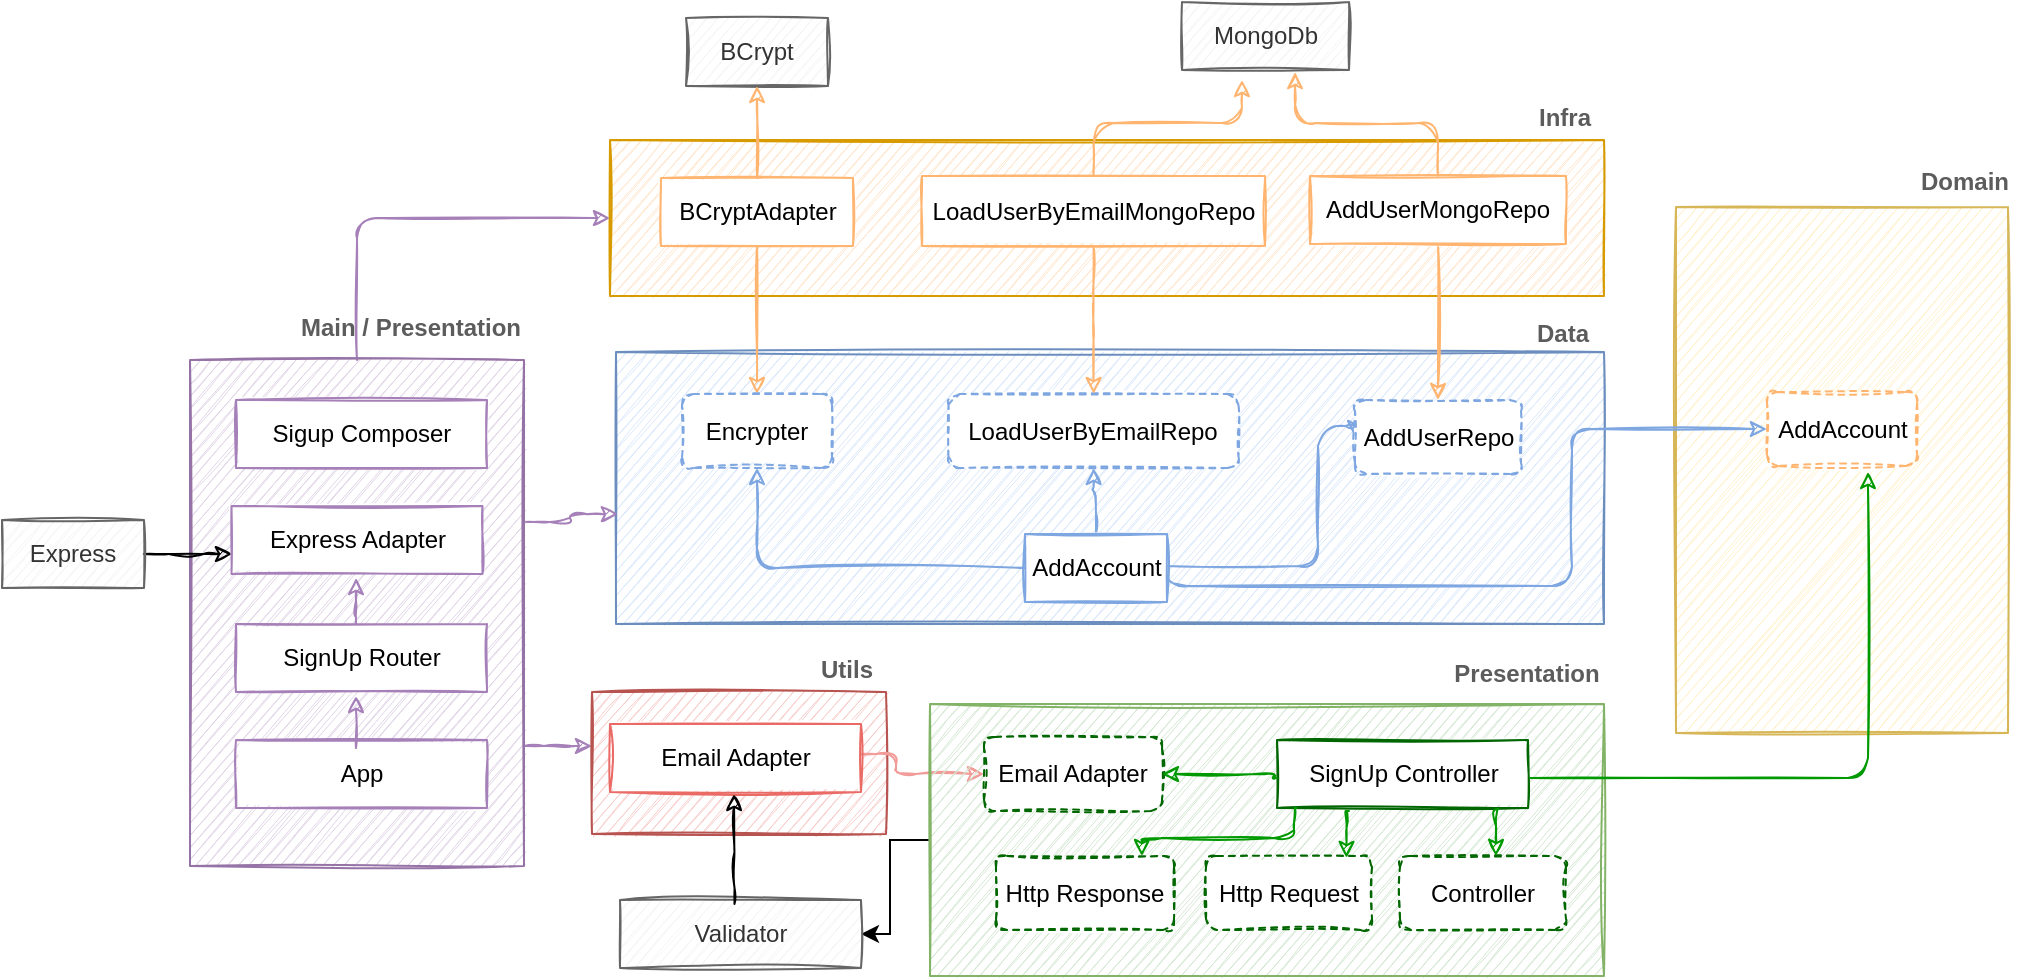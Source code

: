 <mxfile version="14.9.5" type="github">
  <diagram id="7C1zHKz_L_XaID7tGxn1" name="Page-1">
    <mxGraphModel dx="1613" dy="1683" grid="0" gridSize="10" guides="1" tooltips="1" connect="1" arrows="1" fold="1" page="1" pageScale="1" pageWidth="827" pageHeight="1169" math="0" shadow="0">
      <root>
        <mxCell id="0" />
        <mxCell id="1" parent="0" />
        <mxCell id="nDdKCuJg6omg3RGkGIXK-6" value="" style="rounded=0;whiteSpace=wrap;html=1;sketch=1;strokeColor=#6c8ebf;fillColor=#dae8fc;" parent="1" vertex="1">
          <mxGeometry x="148" y="61" width="494" height="136" as="geometry" />
        </mxCell>
        <mxCell id="nDdKCuJg6omg3RGkGIXK-39" value="" style="rounded=0;whiteSpace=wrap;html=1;sketch=1;strokeColor=#d79b00;fillColor=#ffe6cc;" parent="1" vertex="1">
          <mxGeometry x="145" y="-45" width="497" height="78" as="geometry" />
        </mxCell>
        <mxCell id="nDdKCuJg6omg3RGkGIXK-82" style="edgeStyle=orthogonalEdgeStyle;rounded=1;sketch=1;orthogonalLoop=1;jettySize=auto;html=1;fontColor=#5C5C5C;fillColor=#21C0A5;strokeColor=#A680B8;" parent="1" source="nDdKCuJg6omg3RGkGIXK-52" target="nDdKCuJg6omg3RGkGIXK-9" edge="1">
          <mxGeometry relative="1" as="geometry">
            <Array as="points">
              <mxPoint x="122" y="258" />
              <mxPoint x="122" y="258" />
            </Array>
          </mxGeometry>
        </mxCell>
        <mxCell id="nDdKCuJg6omg3RGkGIXK-83" style="edgeStyle=orthogonalEdgeStyle;rounded=1;sketch=1;orthogonalLoop=1;jettySize=auto;html=1;entryX=0;entryY=0.5;entryDx=0;entryDy=0;fontColor=#5C5C5C;fillColor=#21C0A5;exitX=0.5;exitY=0;exitDx=0;exitDy=0;strokeColor=#A680B8;" parent="1" source="nDdKCuJg6omg3RGkGIXK-52" target="nDdKCuJg6omg3RGkGIXK-39" edge="1">
          <mxGeometry relative="1" as="geometry" />
        </mxCell>
        <mxCell id="nDdKCuJg6omg3RGkGIXK-91" style="edgeStyle=orthogonalEdgeStyle;rounded=1;sketch=1;orthogonalLoop=1;jettySize=auto;html=1;entryX=0.002;entryY=0.596;entryDx=0;entryDy=0;entryPerimeter=0;fontColor=#5C5C5C;fillColor=#21C0A5;exitX=1;exitY=0.32;exitDx=0;exitDy=0;exitPerimeter=0;strokeColor=#A680B8;" parent="1" source="nDdKCuJg6omg3RGkGIXK-52" target="nDdKCuJg6omg3RGkGIXK-6" edge="1">
          <mxGeometry relative="1" as="geometry" />
        </mxCell>
        <mxCell id="nDdKCuJg6omg3RGkGIXK-52" value="" style="rounded=0;whiteSpace=wrap;html=1;sketch=1;strokeColor=#9673a6;fillColor=#e1d5e7;" parent="1" vertex="1">
          <mxGeometry x="-65" y="65" width="167" height="253" as="geometry" />
        </mxCell>
        <mxCell id="nDdKCuJg6omg3RGkGIXK-7" value="&lt;b&gt;Data&lt;/b&gt;" style="text;html=1;align=center;verticalAlign=middle;resizable=0;points=[];autosize=1;strokeColor=none;fontColor=#5C5C5C;" parent="1" vertex="1">
          <mxGeometry x="603" y="43" width="36" height="18" as="geometry" />
        </mxCell>
        <mxCell id="nDdKCuJg6omg3RGkGIXK-8" value="" style="rounded=0;whiteSpace=wrap;html=1;sketch=1;strokeColor=#d6b656;fillColor=#fff2cc;" parent="1" vertex="1">
          <mxGeometry x="678" y="-11.5" width="166" height="263" as="geometry" />
        </mxCell>
        <mxCell id="nDdKCuJg6omg3RGkGIXK-9" value="" style="rounded=0;whiteSpace=wrap;html=1;sketch=1;strokeColor=#b85450;fillColor=#f8cecc;" parent="1" vertex="1">
          <mxGeometry x="136" y="231" width="147" height="71" as="geometry" />
        </mxCell>
        <mxCell id="nDdKCuJg6omg3RGkGIXK-10" value="&lt;b&gt;Domain&lt;/b&gt;" style="text;html=1;align=center;verticalAlign=middle;resizable=0;points=[];autosize=1;strokeColor=none;fontColor=#5C5C5C;" parent="1" vertex="1">
          <mxGeometry x="795" y="-33" width="54" height="18" as="geometry" />
        </mxCell>
        <mxCell id="nDdKCuJg6omg3RGkGIXK-11" value="&lt;b&gt;Utils&lt;/b&gt;" style="text;html=1;align=center;verticalAlign=middle;resizable=0;points=[];autosize=1;strokeColor=none;fontColor=#5C5C5C;" parent="1" vertex="1">
          <mxGeometry x="245" y="211" width="36" height="18" as="geometry" />
        </mxCell>
        <mxCell id="nDdKCuJg6omg3RGkGIXK-18" style="edgeStyle=orthogonalEdgeStyle;rounded=1;sketch=1;orthogonalLoop=1;jettySize=auto;html=1;exitX=0.5;exitY=1;exitDx=0;exitDy=0;entryX=0.5;entryY=0;entryDx=0;entryDy=0;fontColor=#5C5C5C;strokeColor=#006658;fillColor=#21C0A5;" parent="1" edge="1">
          <mxGeometry relative="1" as="geometry">
            <mxPoint x="447" y="484" as="targetPoint" />
          </mxGeometry>
        </mxCell>
        <mxCell id="nDdKCuJg6omg3RGkGIXK-22" style="edgeStyle=orthogonalEdgeStyle;rounded=1;sketch=1;orthogonalLoop=1;jettySize=auto;html=1;exitX=0.811;exitY=1.074;exitDx=0;exitDy=0;entryX=0.5;entryY=0;entryDx=0;entryDy=0;fontColor=#5C5C5C;strokeColor=#006658;fillColor=#21C0A5;exitPerimeter=0;" parent="1" edge="1">
          <mxGeometry relative="1" as="geometry">
            <Array as="points">
              <mxPoint x="565" y="274" />
              <mxPoint x="579" y="274" />
            </Array>
            <mxPoint x="565.015" y="279.016" as="sourcePoint" />
          </mxGeometry>
        </mxCell>
        <mxCell id="nDdKCuJg6omg3RGkGIXK-32" style="edgeStyle=orthogonalEdgeStyle;rounded=1;sketch=1;orthogonalLoop=1;jettySize=auto;html=1;exitX=0;exitY=0.5;exitDx=0;exitDy=0;entryX=1;entryY=0.5;entryDx=0;entryDy=0;fontColor=#5C5C5C;strokeColor=#006658;fillColor=#21C0A5;" parent="1" edge="1">
          <mxGeometry relative="1" as="geometry">
            <mxPoint x="418.25" y="262" as="targetPoint" />
          </mxGeometry>
        </mxCell>
        <mxCell id="nDdKCuJg6omg3RGkGIXK-77" style="edgeStyle=orthogonalEdgeStyle;rounded=1;sketch=1;orthogonalLoop=1;jettySize=auto;html=1;entryX=0.75;entryY=0;entryDx=0;entryDy=0;fontColor=#5C5C5C;strokeColor=#577845;fillColor=#21C0A5;" parent="1" edge="1">
          <mxGeometry relative="1" as="geometry">
            <mxPoint x="529.3" y="276.5" as="sourcePoint" />
          </mxGeometry>
        </mxCell>
        <mxCell id="nDdKCuJg6omg3RGkGIXK-78" style="edgeStyle=orthogonalEdgeStyle;rounded=1;sketch=1;orthogonalLoop=1;jettySize=auto;html=1;entryX=0.5;entryY=0;entryDx=0;entryDy=0;fontColor=#5C5C5C;strokeColor=#577845;fillColor=#21C0A5;exitX=0.25;exitY=1;exitDx=0;exitDy=0;" parent="1" edge="1">
          <mxGeometry relative="1" as="geometry">
            <Array as="points">
              <mxPoint x="501" y="295" />
              <mxPoint x="378" y="295" />
            </Array>
            <mxPoint x="500.5" y="276.5" as="sourcePoint" />
          </mxGeometry>
        </mxCell>
        <mxCell id="nDdKCuJg6omg3RGkGIXK-23" value="AddAccount" style="rounded=1;whiteSpace=wrap;html=1;sketch=1;dashed=1;shadow=0;strokeColor=#FFB570;" parent="1" vertex="1">
          <mxGeometry x="723.5" y="81" width="75" height="37" as="geometry" />
        </mxCell>
        <mxCell id="nDdKCuJg6omg3RGkGIXK-24" value="MongoDb" style="rounded=0;whiteSpace=wrap;html=1;sketch=1;fillColor=#f5f5f5;strokeColor=#666666;fontColor=#333333;" parent="1" vertex="1">
          <mxGeometry x="431" y="-114" width="83.5" height="34" as="geometry" />
        </mxCell>
        <mxCell id="nDdKCuJg6omg3RGkGIXK-26" value="BCrypt" style="rounded=0;whiteSpace=wrap;html=1;sketch=1;fillColor=#f5f5f5;strokeColor=#666666;fontColor=#333333;" parent="1" vertex="1">
          <mxGeometry x="183" y="-106" width="71" height="34" as="geometry" />
        </mxCell>
        <mxCell id="nDdKCuJg6omg3RGkGIXK-33" style="edgeStyle=orthogonalEdgeStyle;rounded=1;sketch=1;orthogonalLoop=1;jettySize=auto;html=1;exitX=1;exitY=0.5;exitDx=0;exitDy=0;fontColor=#5C5C5C;fillColor=#21C0A5;strokeColor=#F19C99;entryX=0;entryY=0.5;entryDx=0;entryDy=0;" parent="1" edge="1" target="lAJpir4XiLAiajnAOQv4-17">
          <mxGeometry relative="1" as="geometry">
            <mxPoint x="268" y="262" as="sourcePoint" />
            <mxPoint x="298" y="262" as="targetPoint" />
            <Array as="points">
              <mxPoint x="288" y="262" />
              <mxPoint x="288" y="272" />
            </Array>
          </mxGeometry>
        </mxCell>
        <mxCell id="nDdKCuJg6omg3RGkGIXK-59" style="edgeStyle=orthogonalEdgeStyle;rounded=1;sketch=1;orthogonalLoop=1;jettySize=auto;html=1;entryX=0;entryY=0.5;entryDx=0;entryDy=0;fontColor=#5C5C5C;fillColor=#21C0A5;exitX=1;exitY=0.5;exitDx=0;exitDy=0;strokeColor=#7EA6E0;" parent="1" source="nDdKCuJg6omg3RGkGIXK-37" target="nDdKCuJg6omg3RGkGIXK-23" edge="1">
          <mxGeometry relative="1" as="geometry">
            <Array as="points">
              <mxPoint x="626" y="178" />
              <mxPoint x="626" y="100" />
            </Array>
          </mxGeometry>
        </mxCell>
        <mxCell id="nDdKCuJg6omg3RGkGIXK-60" style="edgeStyle=orthogonalEdgeStyle;rounded=1;sketch=1;orthogonalLoop=1;jettySize=auto;html=1;entryX=0;entryY=0.5;entryDx=0;entryDy=0;fontColor=#5C5C5C;fillColor=#21C0A5;strokeColor=#7EA6E0;" parent="1" source="nDdKCuJg6omg3RGkGIXK-37" target="nDdKCuJg6omg3RGkGIXK-48" edge="1">
          <mxGeometry relative="1" as="geometry">
            <Array as="points">
              <mxPoint x="499" y="168" />
              <mxPoint x="499" y="98" />
            </Array>
          </mxGeometry>
        </mxCell>
        <mxCell id="nDdKCuJg6omg3RGkGIXK-94" style="edgeStyle=orthogonalEdgeStyle;rounded=1;sketch=1;orthogonalLoop=1;jettySize=auto;html=1;entryX=0.5;entryY=1;entryDx=0;entryDy=0;fontColor=#5C5C5C;fillColor=#21C0A5;strokeColor=#7EA6E0;" parent="1" source="nDdKCuJg6omg3RGkGIXK-37" target="nDdKCuJg6omg3RGkGIXK-84" edge="1">
          <mxGeometry relative="1" as="geometry" />
        </mxCell>
        <mxCell id="nDdKCuJg6omg3RGkGIXK-95" style="edgeStyle=orthogonalEdgeStyle;rounded=1;sketch=1;orthogonalLoop=1;jettySize=auto;html=1;fontColor=#5C5C5C;fillColor=#21C0A5;strokeColor=#7EA6E0;" parent="1" source="nDdKCuJg6omg3RGkGIXK-37" target="nDdKCuJg6omg3RGkGIXK-41" edge="1">
          <mxGeometry relative="1" as="geometry" />
        </mxCell>
        <mxCell id="nDdKCuJg6omg3RGkGIXK-37" value="AddAccount" style="rounded=0;whiteSpace=wrap;html=1;sketch=1;strokeColor=#7EA6E0;" parent="1" vertex="1">
          <mxGeometry x="352.5" y="152" width="71" height="34" as="geometry" />
        </mxCell>
        <mxCell id="nDdKCuJg6omg3RGkGIXK-44" style="edgeStyle=orthogonalEdgeStyle;rounded=1;sketch=1;orthogonalLoop=1;jettySize=auto;html=1;fontColor=#5C5C5C;fillColor=#21C0A5;strokeColor=#FFB570;" parent="1" source="nDdKCuJg6omg3RGkGIXK-40" target="nDdKCuJg6omg3RGkGIXK-41" edge="1">
          <mxGeometry relative="1" as="geometry" />
        </mxCell>
        <mxCell id="nDdKCuJg6omg3RGkGIXK-45" style="edgeStyle=orthogonalEdgeStyle;rounded=1;sketch=1;orthogonalLoop=1;jettySize=auto;html=1;fontColor=#5C5C5C;fillColor=#21C0A5;strokeColor=#FFB570;" parent="1" source="nDdKCuJg6omg3RGkGIXK-40" target="nDdKCuJg6omg3RGkGIXK-26" edge="1">
          <mxGeometry relative="1" as="geometry" />
        </mxCell>
        <mxCell id="nDdKCuJg6omg3RGkGIXK-40" value="BCryptAdapter" style="rounded=0;whiteSpace=wrap;html=1;sketch=1;strokeColor=#FFB570;" parent="1" vertex="1">
          <mxGeometry x="170.5" y="-26" width="96" height="34" as="geometry" />
        </mxCell>
        <mxCell id="nDdKCuJg6omg3RGkGIXK-41" value="Encrypter" style="rounded=1;whiteSpace=wrap;html=1;sketch=1;dashed=1;shadow=0;strokeColor=#7EA6E0;" parent="1" vertex="1">
          <mxGeometry x="181" y="82" width="75" height="37" as="geometry" />
        </mxCell>
        <mxCell id="nDdKCuJg6omg3RGkGIXK-46" value="&lt;b&gt;Infra&lt;/b&gt;" style="text;html=1;align=center;verticalAlign=middle;resizable=0;points=[];autosize=1;strokeColor=none;fontColor=#5C5C5C;" parent="1" vertex="1">
          <mxGeometry x="604" y="-65" width="36" height="18" as="geometry" />
        </mxCell>
        <mxCell id="nDdKCuJg6omg3RGkGIXK-51" style="edgeStyle=orthogonalEdgeStyle;rounded=1;sketch=1;orthogonalLoop=1;jettySize=auto;html=1;fontColor=#5C5C5C;fillColor=#21C0A5;entryX=0.677;entryY=1.029;entryDx=0;entryDy=0;entryPerimeter=0;strokeColor=#FFB570;" parent="1" source="nDdKCuJg6omg3RGkGIXK-47" target="nDdKCuJg6omg3RGkGIXK-24" edge="1">
          <mxGeometry relative="1" as="geometry" />
        </mxCell>
        <mxCell id="nDdKCuJg6omg3RGkGIXK-56" style="edgeStyle=orthogonalEdgeStyle;rounded=1;sketch=1;orthogonalLoop=1;jettySize=auto;html=1;fontColor=#5C5C5C;fillColor=#21C0A5;strokeColor=#FFB570;" parent="1" source="nDdKCuJg6omg3RGkGIXK-47" target="nDdKCuJg6omg3RGkGIXK-48" edge="1">
          <mxGeometry relative="1" as="geometry" />
        </mxCell>
        <mxCell id="nDdKCuJg6omg3RGkGIXK-47" value="AddUserMongoRepo" style="rounded=0;whiteSpace=wrap;html=1;sketch=1;strokeColor=#FFB570;" parent="1" vertex="1">
          <mxGeometry x="495" y="-27" width="128" height="34" as="geometry" />
        </mxCell>
        <mxCell id="nDdKCuJg6omg3RGkGIXK-48" value="AddUserRepo" style="rounded=1;whiteSpace=wrap;html=1;sketch=1;dashed=1;shadow=0;strokeColor=#7EA6E0;" parent="1" vertex="1">
          <mxGeometry x="517.5" y="85" width="83" height="37" as="geometry" />
        </mxCell>
        <mxCell id="nDdKCuJg6omg3RGkGIXK-53" value="&lt;b&gt;Main / Presentation&lt;/b&gt;" style="text;html=1;align=center;verticalAlign=middle;resizable=0;points=[];autosize=1;strokeColor=none;fontColor=#5C5C5C;" parent="1" vertex="1">
          <mxGeometry x="-15" y="40" width="120" height="18" as="geometry" />
        </mxCell>
        <mxCell id="nDdKCuJg6omg3RGkGIXK-64" style="edgeStyle=orthogonalEdgeStyle;rounded=1;sketch=1;orthogonalLoop=1;jettySize=auto;html=1;entryX=0;entryY=0.5;entryDx=0;entryDy=0;fontColor=#5C5C5C;fillColor=#21C0A5;" parent="1" source="nDdKCuJg6omg3RGkGIXK-62" edge="1">
          <mxGeometry relative="1" as="geometry">
            <mxPoint x="-44" y="162" as="targetPoint" />
          </mxGeometry>
        </mxCell>
        <mxCell id="nDdKCuJg6omg3RGkGIXK-62" value="Express" style="rounded=0;whiteSpace=wrap;html=1;sketch=1;fillColor=#f5f5f5;strokeColor=#666666;fontColor=#333333;" parent="1" vertex="1">
          <mxGeometry x="-159" y="145" width="71" height="34" as="geometry" />
        </mxCell>
        <mxCell id="nDdKCuJg6omg3RGkGIXK-65" value="Sigup Composer" style="rounded=0;whiteSpace=wrap;html=1;sketch=1;strokeColor=#A680B8;" parent="1" vertex="1">
          <mxGeometry x="-42" y="85" width="125.5" height="34" as="geometry" />
        </mxCell>
        <mxCell id="nDdKCuJg6omg3RGkGIXK-69" style="edgeStyle=orthogonalEdgeStyle;rounded=1;sketch=1;orthogonalLoop=1;jettySize=auto;html=1;entryX=0.5;entryY=1;entryDx=0;entryDy=0;fontColor=#5C5C5C;strokeColor=#577845;fillColor=#21C0A5;" parent="1" edge="1">
          <mxGeometry relative="1" as="geometry">
            <mxPoint x="18.8" y="201" as="sourcePoint" />
          </mxGeometry>
        </mxCell>
        <mxCell id="nDdKCuJg6omg3RGkGIXK-71" style="edgeStyle=orthogonalEdgeStyle;rounded=1;sketch=1;orthogonalLoop=1;jettySize=auto;html=1;fontColor=#5C5C5C;strokeColor=#577845;fillColor=#21C0A5;" parent="1" edge="1">
          <mxGeometry relative="1" as="geometry">
            <mxPoint x="18.8" y="240" as="targetPoint" />
          </mxGeometry>
        </mxCell>
        <mxCell id="nDdKCuJg6omg3RGkGIXK-84" value="LoadUserByEmailRepo" style="rounded=1;whiteSpace=wrap;html=1;sketch=1;dashed=1;shadow=0;strokeColor=#7EA6E0;" parent="1" vertex="1">
          <mxGeometry x="314.25" y="82" width="145" height="37" as="geometry" />
        </mxCell>
        <mxCell id="nDdKCuJg6omg3RGkGIXK-87" style="edgeStyle=orthogonalEdgeStyle;rounded=1;sketch=1;orthogonalLoop=1;jettySize=auto;html=1;fontColor=#5C5C5C;fillColor=#21C0A5;strokeColor=#FFB570;" parent="1" source="nDdKCuJg6omg3RGkGIXK-85" target="nDdKCuJg6omg3RGkGIXK-84" edge="1">
          <mxGeometry relative="1" as="geometry" />
        </mxCell>
        <mxCell id="nDdKCuJg6omg3RGkGIXK-88" style="edgeStyle=orthogonalEdgeStyle;rounded=1;sketch=1;orthogonalLoop=1;jettySize=auto;html=1;entryX=0.359;entryY=1.147;entryDx=0;entryDy=0;fontColor=#5C5C5C;fillColor=#21C0A5;exitX=0.5;exitY=0;exitDx=0;exitDy=0;entryPerimeter=0;strokeColor=#FFB570;" parent="1" source="nDdKCuJg6omg3RGkGIXK-85" target="nDdKCuJg6omg3RGkGIXK-24" edge="1">
          <mxGeometry relative="1" as="geometry" />
        </mxCell>
        <mxCell id="nDdKCuJg6omg3RGkGIXK-85" value="LoadUserByEmailMongoRepo" style="rounded=0;whiteSpace=wrap;html=1;sketch=1;strokeColor=#FFB570;" parent="1" vertex="1">
          <mxGeometry x="301" y="-27" width="171.5" height="35" as="geometry" />
        </mxCell>
        <mxCell id="lAJpir4XiLAiajnAOQv4-1" value="Express Adapter" style="rounded=0;whiteSpace=wrap;html=1;sketch=1;strokeColor=#A680B8;" vertex="1" parent="1">
          <mxGeometry x="-44.25" y="138" width="125.5" height="34" as="geometry" />
        </mxCell>
        <mxCell id="lAJpir4XiLAiajnAOQv4-2" value="SignUp Router" style="rounded=0;whiteSpace=wrap;html=1;sketch=1;strokeColor=#A680B8;" vertex="1" parent="1">
          <mxGeometry x="-42" y="197" width="125.5" height="34" as="geometry" />
        </mxCell>
        <mxCell id="lAJpir4XiLAiajnAOQv4-3" value="App" style="rounded=0;whiteSpace=wrap;html=1;sketch=1;strokeColor=#A680B8;" vertex="1" parent="1">
          <mxGeometry x="-42" y="255" width="125.5" height="34" as="geometry" />
        </mxCell>
        <mxCell id="lAJpir4XiLAiajnAOQv4-4" style="edgeStyle=orthogonalEdgeStyle;rounded=1;sketch=1;orthogonalLoop=1;jettySize=auto;html=1;fontColor=#5C5C5C;fillColor=#21C0A5;strokeColor=#A680B8;" edge="1" parent="1">
          <mxGeometry relative="1" as="geometry">
            <Array as="points">
              <mxPoint x="18" y="190" />
              <mxPoint x="18" y="190" />
            </Array>
            <mxPoint x="18" y="197" as="sourcePoint" />
            <mxPoint x="18" y="174" as="targetPoint" />
          </mxGeometry>
        </mxCell>
        <mxCell id="lAJpir4XiLAiajnAOQv4-5" style="edgeStyle=orthogonalEdgeStyle;rounded=1;sketch=1;orthogonalLoop=1;jettySize=auto;html=1;fontColor=#5C5C5C;fillColor=#21C0A5;strokeColor=#A680B8;" edge="1" parent="1">
          <mxGeometry relative="1" as="geometry">
            <Array as="points">
              <mxPoint x="18" y="233" />
            </Array>
            <mxPoint x="18" y="259" as="sourcePoint" />
            <mxPoint x="18" y="233" as="targetPoint" />
          </mxGeometry>
        </mxCell>
        <mxCell id="lAJpir4XiLAiajnAOQv4-18" value="" style="edgeStyle=orthogonalEdgeStyle;rounded=0;orthogonalLoop=1;jettySize=auto;html=1;" edge="1" parent="1" source="lAJpir4XiLAiajnAOQv4-6" target="lAJpir4XiLAiajnAOQv4-9">
          <mxGeometry relative="1" as="geometry" />
        </mxCell>
        <mxCell id="lAJpir4XiLAiajnAOQv4-6" value="" style="rounded=0;whiteSpace=wrap;html=1;sketch=1;strokeColor=#82b366;fillColor=#d5e8d4;" vertex="1" parent="1">
          <mxGeometry x="305" y="237" width="337" height="136" as="geometry" />
        </mxCell>
        <mxCell id="lAJpir4XiLAiajnAOQv4-7" value="&lt;b&gt;Presentation&lt;/b&gt;" style="text;html=1;align=center;verticalAlign=middle;resizable=0;points=[];autosize=1;strokeColor=none;fontColor=#5C5C5C;" vertex="1" parent="1">
          <mxGeometry x="561" y="213" width="83" height="18" as="geometry" />
        </mxCell>
        <mxCell id="lAJpir4XiLAiajnAOQv4-8" value="Email Adapter" style="rounded=0;whiteSpace=wrap;html=1;sketch=1;strokeColor=#EA6B66;" vertex="1" parent="1">
          <mxGeometry x="145" y="247" width="125.5" height="34" as="geometry" />
        </mxCell>
        <mxCell id="lAJpir4XiLAiajnAOQv4-9" value="Validator" style="rounded=0;whiteSpace=wrap;html=1;sketch=1;fillColor=#f5f5f5;strokeColor=#666666;fontColor=#333333;" vertex="1" parent="1">
          <mxGeometry x="150" y="335" width="120.5" height="34" as="geometry" />
        </mxCell>
        <mxCell id="lAJpir4XiLAiajnAOQv4-12" style="edgeStyle=orthogonalEdgeStyle;rounded=1;sketch=1;orthogonalLoop=1;jettySize=auto;html=1;fontColor=#5C5C5C;fillColor=#21C0A5;" edge="1" parent="1">
          <mxGeometry relative="1" as="geometry">
            <mxPoint x="207" y="282" as="targetPoint" />
            <mxPoint x="207.25" y="337" as="sourcePoint" />
            <Array as="points">
              <mxPoint x="207" y="321" />
              <mxPoint x="207" y="321" />
            </Array>
          </mxGeometry>
        </mxCell>
        <mxCell id="lAJpir4XiLAiajnAOQv4-13" value="SignUp Controller" style="rounded=0;whiteSpace=wrap;html=1;sketch=1;strokeColor=#006600;" vertex="1" parent="1">
          <mxGeometry x="478.5" y="255" width="125.5" height="34" as="geometry" />
        </mxCell>
        <mxCell id="lAJpir4XiLAiajnAOQv4-14" value="Http Response" style="rounded=1;whiteSpace=wrap;html=1;sketch=1;dashed=1;shadow=0;strokeColor=#006600;" vertex="1" parent="1">
          <mxGeometry x="338" y="313" width="89" height="37" as="geometry" />
        </mxCell>
        <mxCell id="lAJpir4XiLAiajnAOQv4-15" value="Http Request" style="rounded=1;whiteSpace=wrap;html=1;sketch=1;dashed=1;shadow=0;strokeColor=#006600;" vertex="1" parent="1">
          <mxGeometry x="443" y="313" width="83" height="37" as="geometry" />
        </mxCell>
        <mxCell id="lAJpir4XiLAiajnAOQv4-16" value="Controller" style="rounded=1;whiteSpace=wrap;html=1;sketch=1;dashed=1;shadow=0;strokeColor=#006600;" vertex="1" parent="1">
          <mxGeometry x="540" y="313" width="83" height="37" as="geometry" />
        </mxCell>
        <mxCell id="lAJpir4XiLAiajnAOQv4-17" value="Email Adapter" style="rounded=1;whiteSpace=wrap;html=1;sketch=1;dashed=1;shadow=0;strokeColor=#006600;" vertex="1" parent="1">
          <mxGeometry x="332" y="253.5" width="89" height="37" as="geometry" />
        </mxCell>
        <mxCell id="lAJpir4XiLAiajnAOQv4-19" style="edgeStyle=orthogonalEdgeStyle;rounded=1;sketch=1;orthogonalLoop=1;jettySize=auto;html=1;fontColor=#5C5C5C;fillColor=#21C0A5;strokeColor=#009900;entryX=1;entryY=0.5;entryDx=0;entryDy=0;" edge="1" parent="1" target="lAJpir4XiLAiajnAOQv4-17">
          <mxGeometry relative="1" as="geometry">
            <mxPoint x="478.5" y="274" as="sourcePoint" />
            <mxPoint x="445.25" y="274.5" as="targetPoint" />
            <Array as="points">
              <mxPoint x="477" y="274" />
              <mxPoint x="477" y="272" />
            </Array>
          </mxGeometry>
        </mxCell>
        <mxCell id="lAJpir4XiLAiajnAOQv4-20" style="edgeStyle=orthogonalEdgeStyle;rounded=1;sketch=1;orthogonalLoop=1;jettySize=auto;html=1;fontColor=#5C5C5C;fillColor=#21C0A5;strokeColor=#009900;" edge="1" parent="1">
          <mxGeometry relative="1" as="geometry">
            <mxPoint x="514.5" y="290.5" as="sourcePoint" />
            <mxPoint x="513.25" y="314" as="targetPoint" />
            <Array as="points">
              <mxPoint x="513.25" y="290.5" />
            </Array>
          </mxGeometry>
        </mxCell>
        <mxCell id="lAJpir4XiLAiajnAOQv4-21" style="edgeStyle=orthogonalEdgeStyle;rounded=1;sketch=1;orthogonalLoop=1;jettySize=auto;html=1;fontColor=#5C5C5C;fillColor=#21C0A5;strokeColor=#009900;entryX=0.82;entryY=0;entryDx=0;entryDy=0;entryPerimeter=0;" edge="1" parent="1" target="lAJpir4XiLAiajnAOQv4-14">
          <mxGeometry relative="1" as="geometry">
            <mxPoint x="488.25" y="289" as="sourcePoint" />
            <mxPoint x="411" y="303" as="targetPoint" />
            <Array as="points">
              <mxPoint x="487" y="289" />
              <mxPoint x="487" y="304" />
              <mxPoint x="411" y="304" />
            </Array>
          </mxGeometry>
        </mxCell>
        <mxCell id="lAJpir4XiLAiajnAOQv4-22" style="edgeStyle=orthogonalEdgeStyle;rounded=1;sketch=1;orthogonalLoop=1;jettySize=auto;html=1;fontColor=#5C5C5C;fillColor=#21C0A5;strokeColor=#009900;" edge="1" parent="1">
          <mxGeometry relative="1" as="geometry">
            <mxPoint x="589.25" y="289.5" as="sourcePoint" />
            <mxPoint x="588" y="313" as="targetPoint" />
            <Array as="points">
              <mxPoint x="588" y="289.5" />
            </Array>
          </mxGeometry>
        </mxCell>
        <mxCell id="lAJpir4XiLAiajnAOQv4-23" style="edgeStyle=orthogonalEdgeStyle;rounded=1;sketch=1;orthogonalLoop=1;jettySize=auto;html=1;fontColor=#5C5C5C;fillColor=#21C0A5;strokeColor=#009900;entryX=0.673;entryY=1.081;entryDx=0;entryDy=0;entryPerimeter=0;" edge="1" parent="1" target="nDdKCuJg6omg3RGkGIXK-23">
          <mxGeometry relative="1" as="geometry">
            <mxPoint x="605" y="274" as="sourcePoint" />
            <mxPoint x="710" y="274" as="targetPoint" />
            <Array as="points">
              <mxPoint x="774" y="274" />
            </Array>
          </mxGeometry>
        </mxCell>
      </root>
    </mxGraphModel>
  </diagram>
</mxfile>

